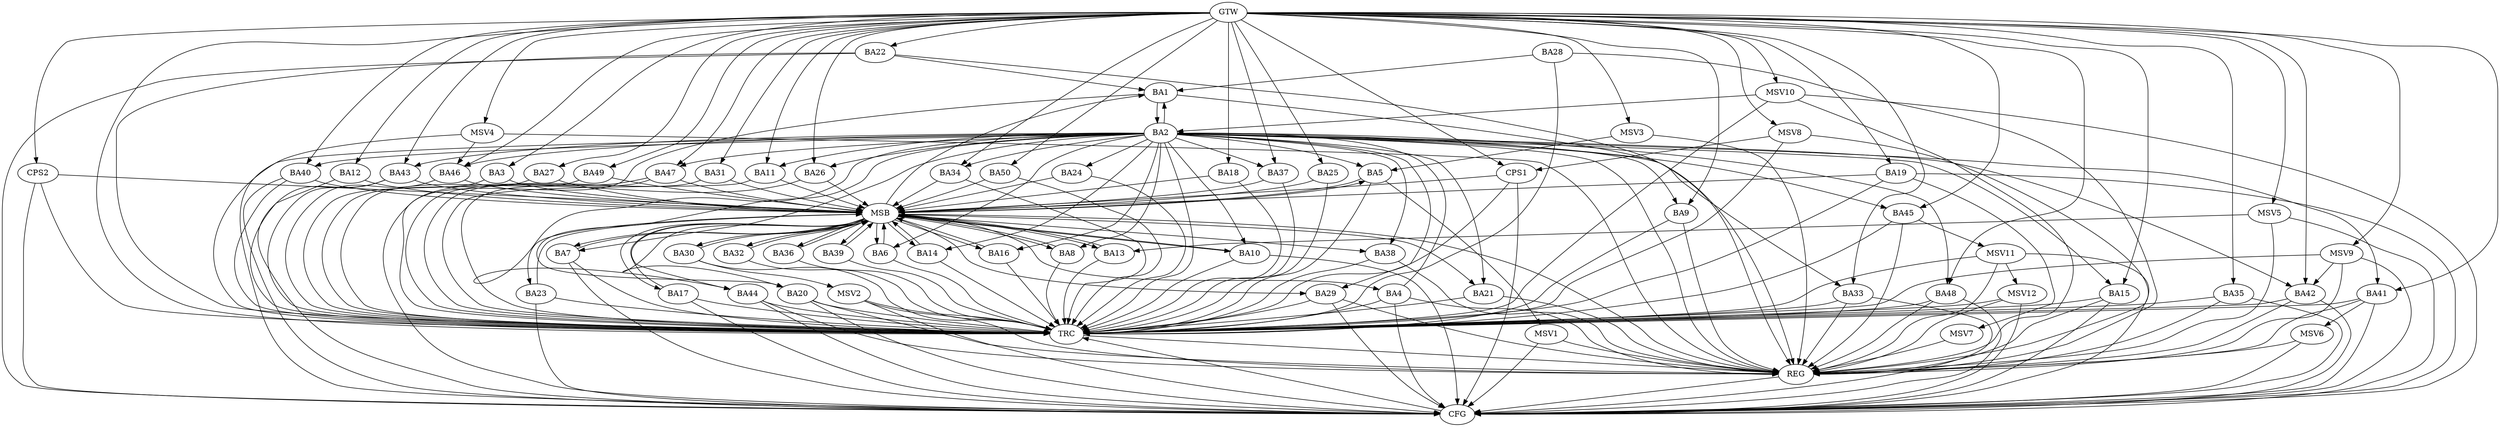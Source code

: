 strict digraph G {
  BA1 [ label="BA1" ];
  BA2 [ label="BA2" ];
  BA3 [ label="BA3" ];
  BA4 [ label="BA4" ];
  BA5 [ label="BA5" ];
  BA6 [ label="BA6" ];
  BA7 [ label="BA7" ];
  BA8 [ label="BA8" ];
  BA9 [ label="BA9" ];
  BA10 [ label="BA10" ];
  BA11 [ label="BA11" ];
  BA12 [ label="BA12" ];
  BA13 [ label="BA13" ];
  BA14 [ label="BA14" ];
  BA15 [ label="BA15" ];
  BA16 [ label="BA16" ];
  BA17 [ label="BA17" ];
  BA18 [ label="BA18" ];
  BA19 [ label="BA19" ];
  BA20 [ label="BA20" ];
  BA21 [ label="BA21" ];
  BA22 [ label="BA22" ];
  BA23 [ label="BA23" ];
  BA24 [ label="BA24" ];
  BA25 [ label="BA25" ];
  BA26 [ label="BA26" ];
  BA27 [ label="BA27" ];
  BA28 [ label="BA28" ];
  BA29 [ label="BA29" ];
  BA30 [ label="BA30" ];
  BA31 [ label="BA31" ];
  BA32 [ label="BA32" ];
  BA33 [ label="BA33" ];
  BA34 [ label="BA34" ];
  BA35 [ label="BA35" ];
  BA36 [ label="BA36" ];
  BA37 [ label="BA37" ];
  BA38 [ label="BA38" ];
  BA39 [ label="BA39" ];
  BA40 [ label="BA40" ];
  BA41 [ label="BA41" ];
  BA42 [ label="BA42" ];
  BA43 [ label="BA43" ];
  BA44 [ label="BA44" ];
  BA45 [ label="BA45" ];
  BA46 [ label="BA46" ];
  BA47 [ label="BA47" ];
  BA48 [ label="BA48" ];
  BA49 [ label="BA49" ];
  BA50 [ label="BA50" ];
  CPS1 [ label="CPS1" ];
  CPS2 [ label="CPS2" ];
  GTW [ label="GTW" ];
  REG [ label="REG" ];
  MSB [ label="MSB" ];
  CFG [ label="CFG" ];
  TRC [ label="TRC" ];
  MSV1 [ label="MSV1" ];
  MSV2 [ label="MSV2" ];
  MSV3 [ label="MSV3" ];
  MSV4 [ label="MSV4" ];
  MSV5 [ label="MSV5" ];
  MSV6 [ label="MSV6" ];
  MSV7 [ label="MSV7" ];
  MSV8 [ label="MSV8" ];
  MSV9 [ label="MSV9" ];
  MSV10 [ label="MSV10" ];
  MSV11 [ label="MSV11" ];
  MSV12 [ label="MSV12" ];
  BA1 -> BA2;
  BA2 -> BA1;
  BA4 -> BA2;
  BA22 -> BA1;
  BA28 -> BA1;
  GTW -> BA3;
  GTW -> BA9;
  GTW -> BA11;
  GTW -> BA12;
  GTW -> BA15;
  GTW -> BA18;
  GTW -> BA19;
  GTW -> BA22;
  GTW -> BA25;
  GTW -> BA26;
  GTW -> BA27;
  GTW -> BA31;
  GTW -> BA33;
  GTW -> BA34;
  GTW -> BA35;
  GTW -> BA37;
  GTW -> BA40;
  GTW -> BA41;
  GTW -> BA42;
  GTW -> BA43;
  GTW -> BA45;
  GTW -> BA46;
  GTW -> BA47;
  GTW -> BA48;
  GTW -> BA49;
  GTW -> BA50;
  GTW -> CPS1;
  GTW -> CPS2;
  BA1 -> REG;
  BA2 -> REG;
  BA4 -> REG;
  BA9 -> REG;
  BA15 -> REG;
  BA20 -> REG;
  BA21 -> REG;
  BA22 -> REG;
  BA28 -> REG;
  BA29 -> REG;
  BA33 -> REG;
  BA35 -> REG;
  BA38 -> REG;
  BA41 -> REG;
  BA42 -> REG;
  BA44 -> REG;
  BA45 -> REG;
  BA48 -> REG;
  BA3 -> MSB;
  MSB -> BA1;
  MSB -> REG;
  BA5 -> MSB;
  BA6 -> MSB;
  BA7 -> MSB;
  BA8 -> MSB;
  MSB -> BA6;
  BA10 -> MSB;
  BA11 -> MSB;
  BA12 -> MSB;
  MSB -> BA4;
  BA13 -> MSB;
  BA14 -> MSB;
  MSB -> BA13;
  BA16 -> MSB;
  MSB -> BA14;
  BA17 -> MSB;
  BA18 -> MSB;
  BA19 -> MSB;
  MSB -> BA16;
  BA23 -> MSB;
  MSB -> BA7;
  BA24 -> MSB;
  BA25 -> MSB;
  BA26 -> MSB;
  MSB -> BA23;
  BA27 -> MSB;
  MSB -> BA10;
  BA30 -> MSB;
  BA31 -> MSB;
  MSB -> BA17;
  BA32 -> MSB;
  BA34 -> MSB;
  BA36 -> MSB;
  BA37 -> MSB;
  BA39 -> MSB;
  MSB -> BA29;
  BA40 -> MSB;
  MSB -> BA39;
  BA43 -> MSB;
  BA46 -> MSB;
  BA47 -> MSB;
  BA49 -> MSB;
  BA50 -> MSB;
  MSB -> BA32;
  CPS1 -> MSB;
  MSB -> BA20;
  MSB -> BA21;
  MSB -> BA36;
  MSB -> BA44;
  MSB -> BA38;
  MSB -> BA30;
  CPS2 -> MSB;
  MSB -> BA8;
  MSB -> BA5;
  BA22 -> CFG;
  BA47 -> CFG;
  BA7 -> CFG;
  BA10 -> CFG;
  BA29 -> CFG;
  BA23 -> CFG;
  BA40 -> CFG;
  BA44 -> CFG;
  BA20 -> CFG;
  BA33 -> CFG;
  CPS2 -> CFG;
  BA41 -> CFG;
  BA17 -> CFG;
  CPS1 -> CFG;
  BA15 -> CFG;
  BA19 -> CFG;
  BA2 -> CFG;
  BA42 -> CFG;
  BA4 -> CFG;
  BA48 -> CFG;
  BA43 -> CFG;
  BA35 -> CFG;
  REG -> CFG;
  BA1 -> TRC;
  BA2 -> TRC;
  BA3 -> TRC;
  BA4 -> TRC;
  BA5 -> TRC;
  BA6 -> TRC;
  BA7 -> TRC;
  BA8 -> TRC;
  BA9 -> TRC;
  BA10 -> TRC;
  BA11 -> TRC;
  BA12 -> TRC;
  BA13 -> TRC;
  BA14 -> TRC;
  BA15 -> TRC;
  BA16 -> TRC;
  BA17 -> TRC;
  BA18 -> TRC;
  BA19 -> TRC;
  BA20 -> TRC;
  BA21 -> TRC;
  BA22 -> TRC;
  BA23 -> TRC;
  BA24 -> TRC;
  BA25 -> TRC;
  BA26 -> TRC;
  BA27 -> TRC;
  BA28 -> TRC;
  BA29 -> TRC;
  BA30 -> TRC;
  BA31 -> TRC;
  BA32 -> TRC;
  BA33 -> TRC;
  BA34 -> TRC;
  BA35 -> TRC;
  BA36 -> TRC;
  BA37 -> TRC;
  BA38 -> TRC;
  BA39 -> TRC;
  BA40 -> TRC;
  BA41 -> TRC;
  BA42 -> TRC;
  BA43 -> TRC;
  BA44 -> TRC;
  BA45 -> TRC;
  BA46 -> TRC;
  BA47 -> TRC;
  BA48 -> TRC;
  BA49 -> TRC;
  BA50 -> TRC;
  CPS1 -> TRC;
  CPS2 -> TRC;
  GTW -> TRC;
  CFG -> TRC;
  TRC -> REG;
  BA2 -> BA5;
  BA2 -> BA7;
  BA2 -> BA43;
  BA2 -> BA21;
  BA2 -> BA42;
  BA2 -> BA6;
  BA2 -> BA20;
  BA2 -> BA47;
  BA2 -> BA37;
  BA2 -> BA38;
  BA2 -> BA33;
  BA2 -> BA24;
  BA2 -> BA34;
  BA2 -> BA9;
  BA2 -> BA46;
  BA2 -> BA14;
  BA2 -> BA15;
  BA2 -> BA16;
  BA2 -> BA41;
  BA2 -> BA10;
  BA2 -> BA29;
  BA2 -> BA48;
  BA2 -> BA40;
  BA2 -> BA45;
  BA2 -> BA11;
  BA2 -> BA8;
  BA2 -> BA44;
  BA2 -> BA26;
  BA5 -> MSV1;
  MSV1 -> REG;
  MSV1 -> CFG;
  BA30 -> MSV2;
  MSV2 -> REG;
  MSV2 -> TRC;
  MSV2 -> CFG;
  MSV3 -> BA5;
  GTW -> MSV3;
  MSV3 -> REG;
  MSV4 -> BA46;
  GTW -> MSV4;
  MSV4 -> REG;
  MSV4 -> TRC;
  MSV5 -> BA13;
  GTW -> MSV5;
  MSV5 -> REG;
  MSV5 -> CFG;
  BA41 -> MSV6;
  MSV6 -> REG;
  MSV6 -> CFG;
  BA19 -> MSV7;
  MSV7 -> REG;
  MSV8 -> CPS1;
  GTW -> MSV8;
  MSV8 -> REG;
  MSV8 -> TRC;
  MSV9 -> BA42;
  GTW -> MSV9;
  MSV9 -> REG;
  MSV9 -> TRC;
  MSV9 -> CFG;
  MSV10 -> BA2;
  GTW -> MSV10;
  MSV10 -> REG;
  MSV10 -> TRC;
  MSV10 -> CFG;
  BA45 -> MSV11;
  MSV11 -> REG;
  MSV11 -> TRC;
  MSV11 -> CFG;
  MSV11 -> MSV12;
  MSV12 -> REG;
  MSV12 -> TRC;
  MSV12 -> CFG;
}
